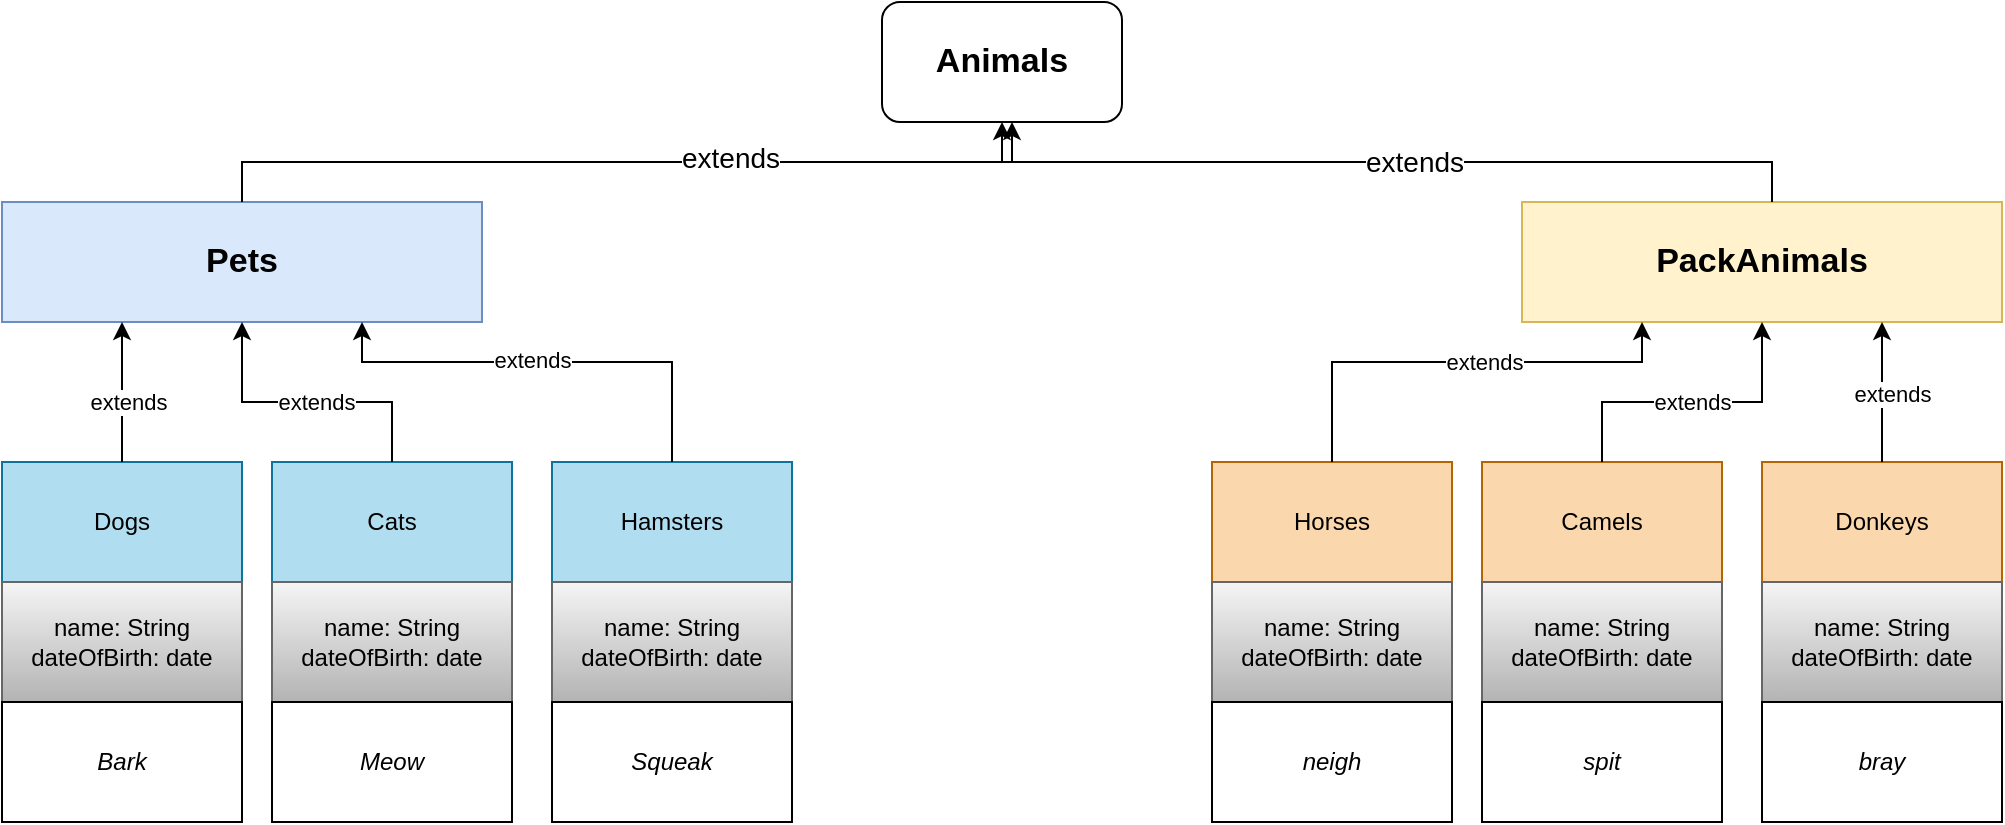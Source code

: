 <mxfile version="21.7.2" type="device">
  <diagram name="Страница — 1" id="pmHPvD5XXe1rx1PRbBiG">
    <mxGraphModel dx="1235" dy="624" grid="1" gridSize="10" guides="1" tooltips="1" connect="1" arrows="1" fold="1" page="1" pageScale="1" pageWidth="1169" pageHeight="827" math="0" shadow="0">
      <root>
        <mxCell id="0" />
        <mxCell id="1" parent="0" />
        <mxCell id="TguSX0gxf-IrwFph_izG-1" value="&lt;font style=&quot;font-size: 17px;&quot;&gt;&lt;b&gt;Animals&lt;/b&gt;&lt;/font&gt;" style="rounded=1;whiteSpace=wrap;html=1;" vertex="1" parent="1">
          <mxGeometry x="525" y="20" width="120" height="60" as="geometry" />
        </mxCell>
        <mxCell id="TguSX0gxf-IrwFph_izG-2" value="&lt;font style=&quot;font-size: 17px;&quot;&gt;&lt;b&gt;Pets&lt;/b&gt;&lt;/font&gt;" style="rounded=0;whiteSpace=wrap;html=1;fillColor=#dae8fc;strokeColor=#6c8ebf;" vertex="1" parent="1">
          <mxGeometry x="85" y="120" width="240" height="60" as="geometry" />
        </mxCell>
        <mxCell id="TguSX0gxf-IrwFph_izG-4" value="&lt;font style=&quot;font-size: 17px;&quot;&gt;&lt;b&gt;PackAnimals&lt;/b&gt;&lt;/font&gt;" style="rounded=0;whiteSpace=wrap;html=1;fillColor=#fff2cc;strokeColor=#d6b656;" vertex="1" parent="1">
          <mxGeometry x="845" y="120" width="240" height="60" as="geometry" />
        </mxCell>
        <mxCell id="TguSX0gxf-IrwFph_izG-5" value="" style="endArrow=classic;html=1;rounded=0;exitX=0.5;exitY=0;exitDx=0;exitDy=0;" edge="1" parent="1" source="TguSX0gxf-IrwFph_izG-2">
          <mxGeometry width="50" height="50" relative="1" as="geometry">
            <mxPoint x="570" y="220" as="sourcePoint" />
            <mxPoint x="590" y="80" as="targetPoint" />
            <Array as="points">
              <mxPoint x="205" y="100" />
              <mxPoint x="590" y="100" />
              <mxPoint x="590" y="80" />
            </Array>
          </mxGeometry>
        </mxCell>
        <mxCell id="TguSX0gxf-IrwFph_izG-7" value="&lt;font style=&quot;font-size: 14px;&quot;&gt;extends&lt;/font&gt;" style="edgeLabel;html=1;align=center;verticalAlign=middle;resizable=0;points=[];" vertex="1" connectable="0" parent="TguSX0gxf-IrwFph_izG-5">
          <mxGeometry x="0.24" y="2" relative="1" as="geometry">
            <mxPoint as="offset" />
          </mxGeometry>
        </mxCell>
        <mxCell id="TguSX0gxf-IrwFph_izG-6" value="" style="endArrow=classic;html=1;rounded=0;exitX=0.5;exitY=0;exitDx=0;exitDy=0;entryX=0.5;entryY=1;entryDx=0;entryDy=0;" edge="1" parent="1" target="TguSX0gxf-IrwFph_izG-1">
          <mxGeometry width="50" height="50" relative="1" as="geometry">
            <mxPoint x="970" y="120" as="sourcePoint" />
            <mxPoint x="580" y="80" as="targetPoint" />
            <Array as="points">
              <mxPoint x="970" y="100" />
              <mxPoint x="585" y="100" />
            </Array>
          </mxGeometry>
        </mxCell>
        <mxCell id="TguSX0gxf-IrwFph_izG-8" value="&lt;font style=&quot;font-size: 14px;&quot;&gt;extends&lt;/font&gt;" style="edgeLabel;html=1;align=center;verticalAlign=middle;resizable=0;points=[];" vertex="1" connectable="0" parent="TguSX0gxf-IrwFph_izG-6">
          <mxGeometry x="-0.067" relative="1" as="geometry">
            <mxPoint x="-1" as="offset" />
          </mxGeometry>
        </mxCell>
        <mxCell id="TguSX0gxf-IrwFph_izG-10" value="Dogs" style="rounded=0;whiteSpace=wrap;html=1;fillColor=#b1ddf0;strokeColor=#10739e;" vertex="1" parent="1">
          <mxGeometry x="85" y="250" width="120" height="60" as="geometry" />
        </mxCell>
        <mxCell id="TguSX0gxf-IrwFph_izG-11" value="Cats" style="rounded=0;whiteSpace=wrap;html=1;fillColor=#b1ddf0;strokeColor=#10739e;" vertex="1" parent="1">
          <mxGeometry x="220" y="250" width="120" height="60" as="geometry" />
        </mxCell>
        <mxCell id="TguSX0gxf-IrwFph_izG-12" value="Hamsters" style="rounded=0;whiteSpace=wrap;html=1;fillColor=#b1ddf0;strokeColor=#10739e;" vertex="1" parent="1">
          <mxGeometry x="360" y="250" width="120" height="60" as="geometry" />
        </mxCell>
        <mxCell id="TguSX0gxf-IrwFph_izG-13" value="Horses" style="rounded=0;whiteSpace=wrap;html=1;fillColor=#fad7ac;strokeColor=#b46504;" vertex="1" parent="1">
          <mxGeometry x="690" y="250" width="120" height="60" as="geometry" />
        </mxCell>
        <mxCell id="TguSX0gxf-IrwFph_izG-14" value="Camels" style="rounded=0;whiteSpace=wrap;html=1;fillColor=#fad7ac;strokeColor=#b46504;" vertex="1" parent="1">
          <mxGeometry x="825" y="250" width="120" height="60" as="geometry" />
        </mxCell>
        <mxCell id="TguSX0gxf-IrwFph_izG-15" value="Donkeys" style="rounded=0;whiteSpace=wrap;html=1;fillColor=#fad7ac;strokeColor=#b46504;" vertex="1" parent="1">
          <mxGeometry x="965" y="250" width="120" height="60" as="geometry" />
        </mxCell>
        <mxCell id="TguSX0gxf-IrwFph_izG-16" value="" style="endArrow=classic;html=1;rounded=0;entryX=0.25;entryY=1;entryDx=0;entryDy=0;exitX=0.5;exitY=0;exitDx=0;exitDy=0;" edge="1" parent="1" source="TguSX0gxf-IrwFph_izG-10" target="TguSX0gxf-IrwFph_izG-2">
          <mxGeometry width="50" height="50" relative="1" as="geometry">
            <mxPoint x="560" y="210" as="sourcePoint" />
            <mxPoint x="610" y="160" as="targetPoint" />
          </mxGeometry>
        </mxCell>
        <mxCell id="TguSX0gxf-IrwFph_izG-23" value="extends" style="edgeLabel;html=1;align=center;verticalAlign=middle;resizable=0;points=[];" vertex="1" connectable="0" parent="TguSX0gxf-IrwFph_izG-16">
          <mxGeometry x="-0.15" y="-3" relative="1" as="geometry">
            <mxPoint as="offset" />
          </mxGeometry>
        </mxCell>
        <mxCell id="TguSX0gxf-IrwFph_izG-17" value="" style="endArrow=classic;html=1;rounded=0;entryX=0.5;entryY=1;entryDx=0;entryDy=0;exitX=0.5;exitY=0;exitDx=0;exitDy=0;" edge="1" parent="1" source="TguSX0gxf-IrwFph_izG-11" target="TguSX0gxf-IrwFph_izG-2">
          <mxGeometry width="50" height="50" relative="1" as="geometry">
            <mxPoint x="560" y="210" as="sourcePoint" />
            <mxPoint x="610" y="160" as="targetPoint" />
            <Array as="points">
              <mxPoint x="280" y="220" />
              <mxPoint x="205" y="220" />
            </Array>
          </mxGeometry>
        </mxCell>
        <mxCell id="TguSX0gxf-IrwFph_izG-24" value="extends" style="edgeLabel;html=1;align=center;verticalAlign=middle;resizable=0;points=[];" vertex="1" connectable="0" parent="TguSX0gxf-IrwFph_izG-17">
          <mxGeometry x="-0.058" relative="1" as="geometry">
            <mxPoint as="offset" />
          </mxGeometry>
        </mxCell>
        <mxCell id="TguSX0gxf-IrwFph_izG-18" value="" style="endArrow=classic;html=1;rounded=0;entryX=0.75;entryY=1;entryDx=0;entryDy=0;exitX=0.5;exitY=0;exitDx=0;exitDy=0;" edge="1" parent="1" source="TguSX0gxf-IrwFph_izG-12" target="TguSX0gxf-IrwFph_izG-2">
          <mxGeometry width="50" height="50" relative="1" as="geometry">
            <mxPoint x="560" y="210" as="sourcePoint" />
            <mxPoint x="610" y="160" as="targetPoint" />
            <Array as="points">
              <mxPoint x="420" y="200" />
              <mxPoint x="265" y="200" />
            </Array>
          </mxGeometry>
        </mxCell>
        <mxCell id="TguSX0gxf-IrwFph_izG-22" value="extends" style="edgeLabel;html=1;align=center;verticalAlign=middle;resizable=0;points=[];" vertex="1" connectable="0" parent="TguSX0gxf-IrwFph_izG-18">
          <mxGeometry x="-0.058" y="-1" relative="1" as="geometry">
            <mxPoint x="-14" as="offset" />
          </mxGeometry>
        </mxCell>
        <mxCell id="TguSX0gxf-IrwFph_izG-19" value="" style="endArrow=classic;html=1;rounded=0;entryX=0.5;entryY=1;entryDx=0;entryDy=0;exitX=0.5;exitY=0;exitDx=0;exitDy=0;" edge="1" parent="1" source="TguSX0gxf-IrwFph_izG-14" target="TguSX0gxf-IrwFph_izG-4">
          <mxGeometry width="50" height="50" relative="1" as="geometry">
            <mxPoint x="310" y="250" as="sourcePoint" />
            <mxPoint x="360" y="200" as="targetPoint" />
            <Array as="points">
              <mxPoint x="885" y="220" />
              <mxPoint x="965" y="220" />
            </Array>
          </mxGeometry>
        </mxCell>
        <mxCell id="TguSX0gxf-IrwFph_izG-26" value="extends" style="edgeLabel;html=1;align=center;verticalAlign=middle;resizable=0;points=[];" vertex="1" connectable="0" parent="TguSX0gxf-IrwFph_izG-19">
          <mxGeometry x="0.062" y="3" relative="1" as="geometry">
            <mxPoint x="-5" y="3" as="offset" />
          </mxGeometry>
        </mxCell>
        <mxCell id="TguSX0gxf-IrwFph_izG-20" value="" style="endArrow=classic;html=1;rounded=0;entryX=0.25;entryY=1;entryDx=0;entryDy=0;exitX=0.5;exitY=0;exitDx=0;exitDy=0;" edge="1" parent="1" source="TguSX0gxf-IrwFph_izG-13" target="TguSX0gxf-IrwFph_izG-4">
          <mxGeometry width="50" height="50" relative="1" as="geometry">
            <mxPoint x="310" y="250" as="sourcePoint" />
            <mxPoint x="360" y="200" as="targetPoint" />
            <Array as="points">
              <mxPoint x="750" y="200" />
              <mxPoint x="905" y="200" />
            </Array>
          </mxGeometry>
        </mxCell>
        <mxCell id="TguSX0gxf-IrwFph_izG-25" value="extends" style="edgeLabel;html=1;align=center;verticalAlign=middle;resizable=0;points=[];" vertex="1" connectable="0" parent="TguSX0gxf-IrwFph_izG-20">
          <mxGeometry x="0.375" y="-3" relative="1" as="geometry">
            <mxPoint x="-29" y="-3" as="offset" />
          </mxGeometry>
        </mxCell>
        <mxCell id="TguSX0gxf-IrwFph_izG-21" value="" style="endArrow=classic;html=1;rounded=0;entryX=0.75;entryY=1;entryDx=0;entryDy=0;exitX=0.5;exitY=0;exitDx=0;exitDy=0;" edge="1" parent="1" source="TguSX0gxf-IrwFph_izG-15" target="TguSX0gxf-IrwFph_izG-4">
          <mxGeometry width="50" height="50" relative="1" as="geometry">
            <mxPoint x="310" y="250" as="sourcePoint" />
            <mxPoint x="360" y="200" as="targetPoint" />
          </mxGeometry>
        </mxCell>
        <mxCell id="TguSX0gxf-IrwFph_izG-27" value="extends" style="edgeLabel;html=1;align=center;verticalAlign=middle;resizable=0;points=[];" vertex="1" connectable="0" parent="TguSX0gxf-IrwFph_izG-21">
          <mxGeometry x="-0.015" y="-5" relative="1" as="geometry">
            <mxPoint as="offset" />
          </mxGeometry>
        </mxCell>
        <mxCell id="TguSX0gxf-IrwFph_izG-28" value="name: String&lt;br&gt;dateOfBirth: date" style="rounded=0;whiteSpace=wrap;html=1;fillColor=#f5f5f5;gradientColor=#b3b3b3;strokeColor=#666666;" vertex="1" parent="1">
          <mxGeometry x="85" y="310" width="120" height="60" as="geometry" />
        </mxCell>
        <mxCell id="TguSX0gxf-IrwFph_izG-29" value="name: String&lt;br&gt;dateOfBirth: date" style="rounded=0;whiteSpace=wrap;html=1;fillColor=#f5f5f5;gradientColor=#b3b3b3;strokeColor=#666666;" vertex="1" parent="1">
          <mxGeometry x="220" y="310" width="120" height="60" as="geometry" />
        </mxCell>
        <mxCell id="TguSX0gxf-IrwFph_izG-30" value="name: String&lt;br&gt;dateOfBirth: date" style="rounded=0;whiteSpace=wrap;html=1;fillColor=#f5f5f5;gradientColor=#b3b3b3;strokeColor=#666666;" vertex="1" parent="1">
          <mxGeometry x="360" y="310" width="120" height="60" as="geometry" />
        </mxCell>
        <mxCell id="TguSX0gxf-IrwFph_izG-31" value="name: String&lt;br&gt;dateOfBirth: date" style="rounded=0;whiteSpace=wrap;html=1;fillColor=#f5f5f5;gradientColor=#b3b3b3;strokeColor=#666666;" vertex="1" parent="1">
          <mxGeometry x="690" y="310" width="120" height="60" as="geometry" />
        </mxCell>
        <mxCell id="TguSX0gxf-IrwFph_izG-32" value="name: String&lt;br&gt;dateOfBirth: date" style="rounded=0;whiteSpace=wrap;html=1;fillColor=#f5f5f5;gradientColor=#b3b3b3;strokeColor=#666666;" vertex="1" parent="1">
          <mxGeometry x="825" y="310" width="120" height="60" as="geometry" />
        </mxCell>
        <mxCell id="TguSX0gxf-IrwFph_izG-33" value="name: String&lt;br&gt;dateOfBirth: date" style="rounded=0;whiteSpace=wrap;html=1;fillColor=#f5f5f5;gradientColor=#b3b3b3;strokeColor=#666666;" vertex="1" parent="1">
          <mxGeometry x="965" y="310" width="120" height="60" as="geometry" />
        </mxCell>
        <mxCell id="TguSX0gxf-IrwFph_izG-34" value="&lt;i&gt;Bark&lt;/i&gt;" style="rounded=0;whiteSpace=wrap;html=1;" vertex="1" parent="1">
          <mxGeometry x="85" y="370" width="120" height="60" as="geometry" />
        </mxCell>
        <mxCell id="TguSX0gxf-IrwFph_izG-36" value="&lt;i&gt;Meow&lt;/i&gt;" style="rounded=0;whiteSpace=wrap;html=1;" vertex="1" parent="1">
          <mxGeometry x="220" y="370" width="120" height="60" as="geometry" />
        </mxCell>
        <mxCell id="TguSX0gxf-IrwFph_izG-37" value="&lt;i&gt;Squeak&lt;/i&gt;" style="rounded=0;whiteSpace=wrap;html=1;" vertex="1" parent="1">
          <mxGeometry x="360" y="370" width="120" height="60" as="geometry" />
        </mxCell>
        <mxCell id="TguSX0gxf-IrwFph_izG-38" value="&lt;i&gt;neigh&lt;/i&gt;" style="rounded=0;whiteSpace=wrap;html=1;" vertex="1" parent="1">
          <mxGeometry x="690" y="370" width="120" height="60" as="geometry" />
        </mxCell>
        <mxCell id="TguSX0gxf-IrwFph_izG-39" value="&lt;i&gt;spit&lt;/i&gt;" style="rounded=0;whiteSpace=wrap;html=1;" vertex="1" parent="1">
          <mxGeometry x="825" y="370" width="120" height="60" as="geometry" />
        </mxCell>
        <mxCell id="TguSX0gxf-IrwFph_izG-40" value="&lt;i&gt;bray&lt;/i&gt;" style="rounded=0;whiteSpace=wrap;html=1;" vertex="1" parent="1">
          <mxGeometry x="965" y="370" width="120" height="60" as="geometry" />
        </mxCell>
      </root>
    </mxGraphModel>
  </diagram>
</mxfile>
